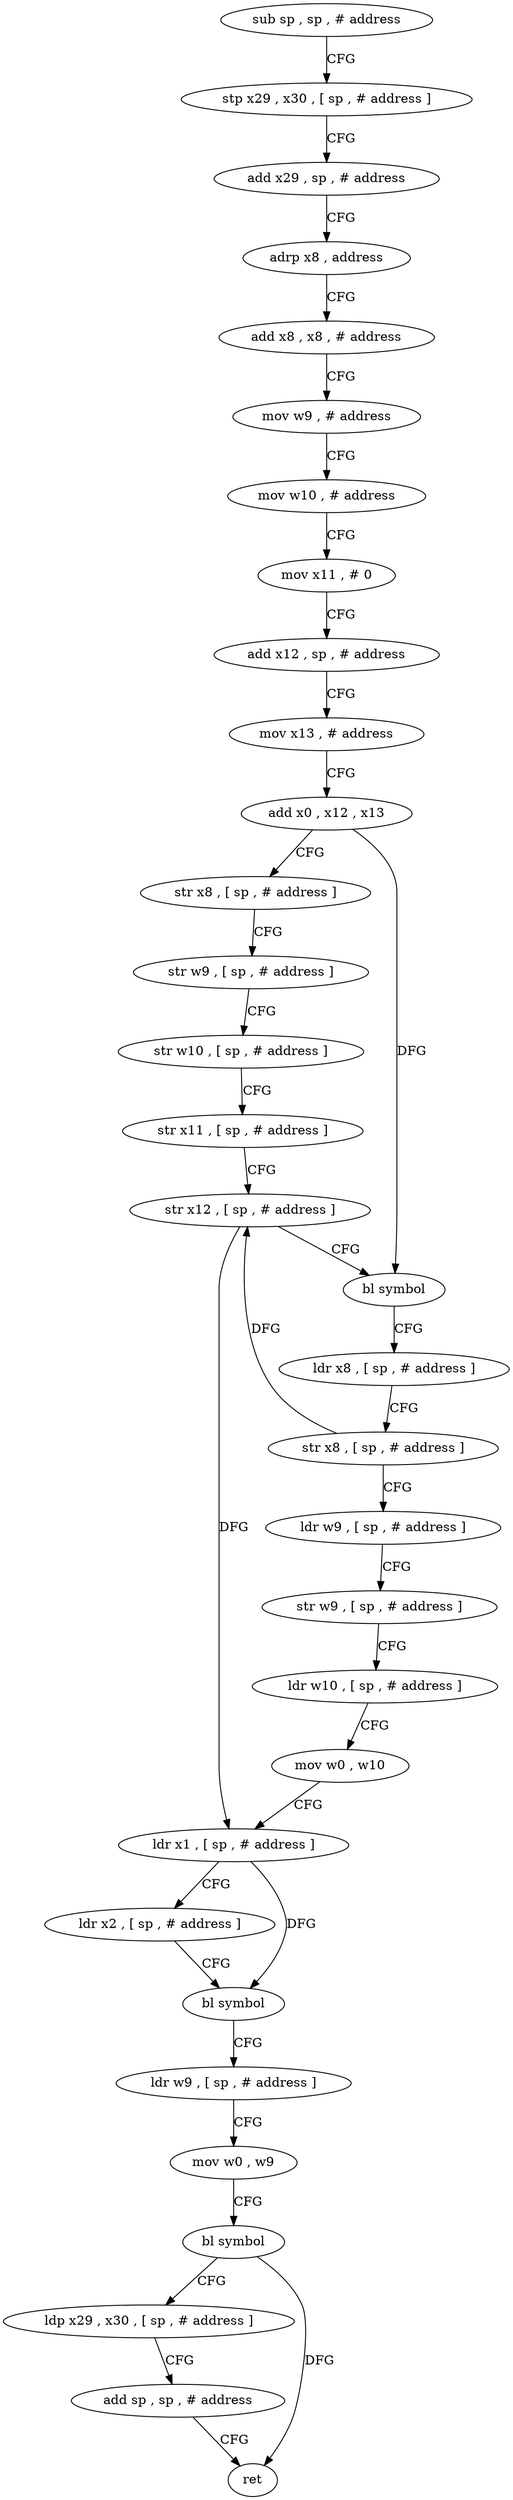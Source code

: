 digraph "func" {
"4204516" [label = "sub sp , sp , # address" ]
"4204520" [label = "stp x29 , x30 , [ sp , # address ]" ]
"4204524" [label = "add x29 , sp , # address" ]
"4204528" [label = "adrp x8 , address" ]
"4204532" [label = "add x8 , x8 , # address" ]
"4204536" [label = "mov w9 , # address" ]
"4204540" [label = "mov w10 , # address" ]
"4204544" [label = "mov x11 , # 0" ]
"4204548" [label = "add x12 , sp , # address" ]
"4204552" [label = "mov x13 , # address" ]
"4204556" [label = "add x0 , x12 , x13" ]
"4204560" [label = "str x8 , [ sp , # address ]" ]
"4204564" [label = "str w9 , [ sp , # address ]" ]
"4204568" [label = "str w10 , [ sp , # address ]" ]
"4204572" [label = "str x11 , [ sp , # address ]" ]
"4204576" [label = "str x12 , [ sp , # address ]" ]
"4204580" [label = "bl symbol" ]
"4204584" [label = "ldr x8 , [ sp , # address ]" ]
"4204588" [label = "str x8 , [ sp , # address ]" ]
"4204592" [label = "ldr w9 , [ sp , # address ]" ]
"4204596" [label = "str w9 , [ sp , # address ]" ]
"4204600" [label = "ldr w10 , [ sp , # address ]" ]
"4204604" [label = "mov w0 , w10" ]
"4204608" [label = "ldr x1 , [ sp , # address ]" ]
"4204612" [label = "ldr x2 , [ sp , # address ]" ]
"4204616" [label = "bl symbol" ]
"4204620" [label = "ldr w9 , [ sp , # address ]" ]
"4204624" [label = "mov w0 , w9" ]
"4204628" [label = "bl symbol" ]
"4204632" [label = "ldp x29 , x30 , [ sp , # address ]" ]
"4204636" [label = "add sp , sp , # address" ]
"4204640" [label = "ret" ]
"4204516" -> "4204520" [ label = "CFG" ]
"4204520" -> "4204524" [ label = "CFG" ]
"4204524" -> "4204528" [ label = "CFG" ]
"4204528" -> "4204532" [ label = "CFG" ]
"4204532" -> "4204536" [ label = "CFG" ]
"4204536" -> "4204540" [ label = "CFG" ]
"4204540" -> "4204544" [ label = "CFG" ]
"4204544" -> "4204548" [ label = "CFG" ]
"4204548" -> "4204552" [ label = "CFG" ]
"4204552" -> "4204556" [ label = "CFG" ]
"4204556" -> "4204560" [ label = "CFG" ]
"4204556" -> "4204580" [ label = "DFG" ]
"4204560" -> "4204564" [ label = "CFG" ]
"4204564" -> "4204568" [ label = "CFG" ]
"4204568" -> "4204572" [ label = "CFG" ]
"4204572" -> "4204576" [ label = "CFG" ]
"4204576" -> "4204580" [ label = "CFG" ]
"4204576" -> "4204608" [ label = "DFG" ]
"4204580" -> "4204584" [ label = "CFG" ]
"4204584" -> "4204588" [ label = "CFG" ]
"4204588" -> "4204592" [ label = "CFG" ]
"4204588" -> "4204576" [ label = "DFG" ]
"4204592" -> "4204596" [ label = "CFG" ]
"4204596" -> "4204600" [ label = "CFG" ]
"4204600" -> "4204604" [ label = "CFG" ]
"4204604" -> "4204608" [ label = "CFG" ]
"4204608" -> "4204612" [ label = "CFG" ]
"4204608" -> "4204616" [ label = "DFG" ]
"4204612" -> "4204616" [ label = "CFG" ]
"4204616" -> "4204620" [ label = "CFG" ]
"4204620" -> "4204624" [ label = "CFG" ]
"4204624" -> "4204628" [ label = "CFG" ]
"4204628" -> "4204632" [ label = "CFG" ]
"4204628" -> "4204640" [ label = "DFG" ]
"4204632" -> "4204636" [ label = "CFG" ]
"4204636" -> "4204640" [ label = "CFG" ]
}

